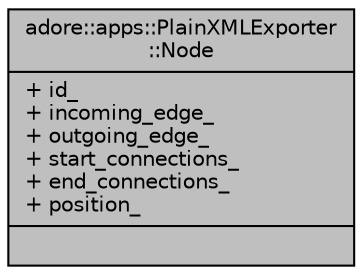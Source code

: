 digraph "adore::apps::PlainXMLExporter::Node"
{
 // LATEX_PDF_SIZE
  edge [fontname="Helvetica",fontsize="10",labelfontname="Helvetica",labelfontsize="10"];
  node [fontname="Helvetica",fontsize="10",shape=record];
  Node1 [label="{adore::apps::PlainXMLExporter\l::Node\n|+ id_\l+ incoming_edge_\l+ outgoing_edge_\l+ start_connections_\l+ end_connections_\l+ position_\l|}",height=0.2,width=0.4,color="black", fillcolor="grey75", style="filled", fontcolor="black",tooltip=" "];
}
